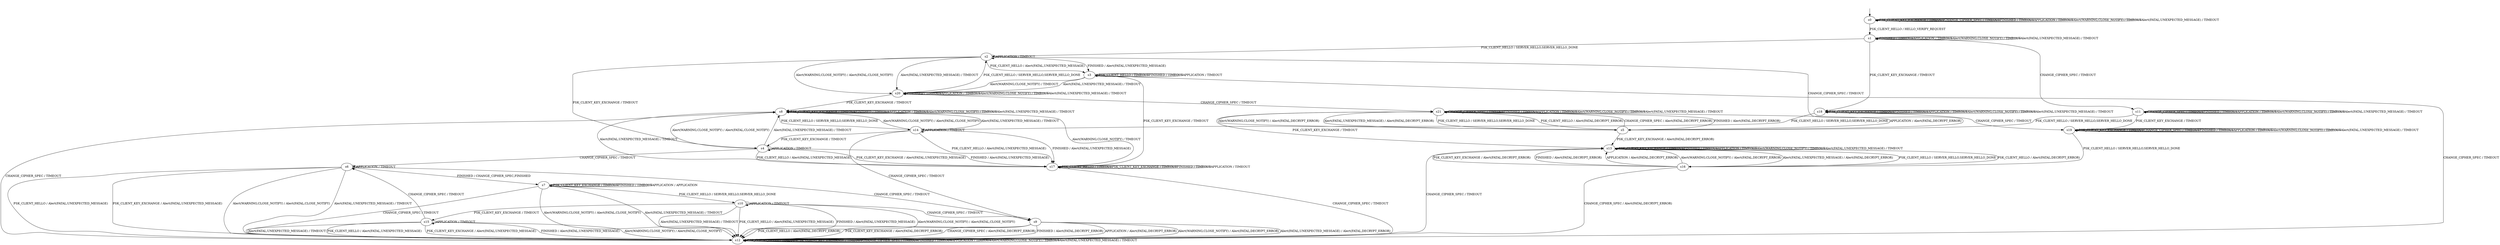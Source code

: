 digraph h5 {
s0 [label="s0"];
s1 [label="s1"];
s2 [label="s2"];
s11 [label="s11"];
s18 [label="s18"];
s3 [label="s3"];
s4 [label="s4"];
s5 [label="s5"];
s19 [label="s19"];
s20 [label="s20"];
s6 [label="s6"];
s8 [label="s8"];
s12 [label="s12"];
s13 [label="s13"];
s17 [label="s17"];
s21 [label="s21"];
s7 [label="s7"];
s9 [label="s9"];
s14 [label="s14"];
s16 [label="s16"];
s10 [label="s10"];
s15 [label="s15"];
s0 -> s1 [label="PSK_CLIENT_HELLO / HELLO_VERIFY_REQUEST"];
s0 -> s0 [label="PSK_CLIENT_KEY_EXCHANGE / TIMEOUT"];
s0 -> s0 [label="CHANGE_CIPHER_SPEC / TIMEOUT"];
s0 -> s0 [label="FINISHED / TIMEOUT"];
s0 -> s0 [label="APPLICATION / TIMEOUT"];
s0 -> s0 [label="Alert(WARNING,CLOSE_NOTIFY) / TIMEOUT"];
s0 -> s0 [label="Alert(FATAL,UNEXPECTED_MESSAGE) / TIMEOUT"];
s1 -> s2 [label="PSK_CLIENT_HELLO / SERVER_HELLO,SERVER_HELLO_DONE"];
s1 -> s18 [label="PSK_CLIENT_KEY_EXCHANGE / TIMEOUT"];
s1 -> s11 [label="CHANGE_CIPHER_SPEC / TIMEOUT"];
s1 -> s1 [label="FINISHED / TIMEOUT"];
s1 -> s1 [label="APPLICATION / TIMEOUT"];
s1 -> s1 [label="Alert(WARNING,CLOSE_NOTIFY) / TIMEOUT"];
s1 -> s1 [label="Alert(FATAL,UNEXPECTED_MESSAGE) / TIMEOUT"];
s2 -> s3 [label="PSK_CLIENT_HELLO / Alert(FATAL,UNEXPECTED_MESSAGE)"];
s2 -> s4 [label="PSK_CLIENT_KEY_EXCHANGE / TIMEOUT"];
s2 -> s5 [label="CHANGE_CIPHER_SPEC / TIMEOUT"];
s2 -> s3 [label="FINISHED / Alert(FATAL,UNEXPECTED_MESSAGE)"];
s2 -> s2 [label="APPLICATION / TIMEOUT"];
s2 -> s20 [label="Alert(WARNING,CLOSE_NOTIFY) / Alert(FATAL,CLOSE_NOTIFY)"];
s2 -> s20 [label="Alert(FATAL,UNEXPECTED_MESSAGE) / TIMEOUT"];
s11 -> s5 [label="PSK_CLIENT_HELLO / SERVER_HELLO,SERVER_HELLO_DONE"];
s11 -> s19 [label="PSK_CLIENT_KEY_EXCHANGE / TIMEOUT"];
s11 -> s11 [label="CHANGE_CIPHER_SPEC / TIMEOUT"];
s11 -> s11 [label="FINISHED / TIMEOUT"];
s11 -> s11 [label="APPLICATION / TIMEOUT"];
s11 -> s11 [label="Alert(WARNING,CLOSE_NOTIFY) / TIMEOUT"];
s11 -> s11 [label="Alert(FATAL,UNEXPECTED_MESSAGE) / TIMEOUT"];
s18 -> s14 [label="PSK_CLIENT_HELLO / SERVER_HELLO,SERVER_HELLO_DONE"];
s18 -> s18 [label="PSK_CLIENT_KEY_EXCHANGE / TIMEOUT"];
s18 -> s19 [label="CHANGE_CIPHER_SPEC / TIMEOUT"];
s18 -> s18 [label="FINISHED / TIMEOUT"];
s18 -> s18 [label="APPLICATION / TIMEOUT"];
s18 -> s18 [label="Alert(WARNING,CLOSE_NOTIFY) / TIMEOUT"];
s18 -> s18 [label="Alert(FATAL,UNEXPECTED_MESSAGE) / TIMEOUT"];
s3 -> s3 [label="PSK_CLIENT_HELLO / TIMEOUT"];
s3 -> s17 [label="PSK_CLIENT_KEY_EXCHANGE / TIMEOUT"];
s3 -> s12 [label="CHANGE_CIPHER_SPEC / TIMEOUT"];
s3 -> s3 [label="FINISHED / TIMEOUT"];
s3 -> s3 [label="APPLICATION / TIMEOUT"];
s3 -> s20 [label="Alert(WARNING,CLOSE_NOTIFY) / TIMEOUT"];
s3 -> s20 [label="Alert(FATAL,UNEXPECTED_MESSAGE) / TIMEOUT"];
s4 -> s17 [label="PSK_CLIENT_HELLO / Alert(FATAL,UNEXPECTED_MESSAGE)"];
s4 -> s17 [label="PSK_CLIENT_KEY_EXCHANGE / Alert(FATAL,UNEXPECTED_MESSAGE)"];
s4 -> s6 [label="CHANGE_CIPHER_SPEC / TIMEOUT"];
s4 -> s17 [label="FINISHED / Alert(FATAL,UNEXPECTED_MESSAGE)"];
s4 -> s4 [label="APPLICATION / TIMEOUT"];
s4 -> s8 [label="Alert(WARNING,CLOSE_NOTIFY) / Alert(FATAL,CLOSE_NOTIFY)"];
s4 -> s8 [label="Alert(FATAL,UNEXPECTED_MESSAGE) / TIMEOUT"];
s5 -> s21 [label="PSK_CLIENT_HELLO / Alert(FATAL,DECRYPT_ERROR)"];
s5 -> s13 [label="PSK_CLIENT_KEY_EXCHANGE / Alert(FATAL,DECRYPT_ERROR)"];
s5 -> s21 [label="CHANGE_CIPHER_SPEC / Alert(FATAL,DECRYPT_ERROR)"];
s5 -> s21 [label="FINISHED / Alert(FATAL,DECRYPT_ERROR)"];
s5 -> s21 [label="APPLICATION / Alert(FATAL,DECRYPT_ERROR)"];
s5 -> s21 [label="Alert(WARNING,CLOSE_NOTIFY) / Alert(FATAL,DECRYPT_ERROR)"];
s5 -> s21 [label="Alert(FATAL,UNEXPECTED_MESSAGE) / Alert(FATAL,DECRYPT_ERROR)"];
s19 -> s16 [label="PSK_CLIENT_HELLO / SERVER_HELLO,SERVER_HELLO_DONE"];
s19 -> s19 [label="PSK_CLIENT_KEY_EXCHANGE / TIMEOUT"];
s19 -> s19 [label="CHANGE_CIPHER_SPEC / TIMEOUT"];
s19 -> s19 [label="FINISHED / TIMEOUT"];
s19 -> s19 [label="APPLICATION / TIMEOUT"];
s19 -> s19 [label="Alert(WARNING,CLOSE_NOTIFY) / TIMEOUT"];
s19 -> s19 [label="Alert(FATAL,UNEXPECTED_MESSAGE) / TIMEOUT"];
s20 -> s2 [label="PSK_CLIENT_HELLO / SERVER_HELLO,SERVER_HELLO_DONE"];
s20 -> s8 [label="PSK_CLIENT_KEY_EXCHANGE / TIMEOUT"];
s20 -> s21 [label="CHANGE_CIPHER_SPEC / TIMEOUT"];
s20 -> s20 [label="FINISHED / TIMEOUT"];
s20 -> s20 [label="APPLICATION / TIMEOUT"];
s20 -> s20 [label="Alert(WARNING,CLOSE_NOTIFY) / TIMEOUT"];
s20 -> s20 [label="Alert(FATAL,UNEXPECTED_MESSAGE) / TIMEOUT"];
s6 -> s12 [label="PSK_CLIENT_HELLO / Alert(FATAL,UNEXPECTED_MESSAGE)"];
s6 -> s12 [label="PSK_CLIENT_KEY_EXCHANGE / Alert(FATAL,UNEXPECTED_MESSAGE)"];
s6 -> s9 [label="CHANGE_CIPHER_SPEC / TIMEOUT"];
s6 -> s7 [label="FINISHED / CHANGE_CIPHER_SPEC,FINISHED"];
s6 -> s6 [label="APPLICATION / TIMEOUT"];
s6 -> s12 [label="Alert(WARNING,CLOSE_NOTIFY) / Alert(FATAL,CLOSE_NOTIFY)"];
s6 -> s12 [label="Alert(FATAL,UNEXPECTED_MESSAGE) / TIMEOUT"];
s8 -> s14 [label="PSK_CLIENT_HELLO / SERVER_HELLO,SERVER_HELLO_DONE"];
s8 -> s8 [label="PSK_CLIENT_KEY_EXCHANGE / TIMEOUT"];
s8 -> s12 [label="CHANGE_CIPHER_SPEC / TIMEOUT"];
s8 -> s8 [label="FINISHED / TIMEOUT"];
s8 -> s8 [label="APPLICATION / TIMEOUT"];
s8 -> s8 [label="Alert(WARNING,CLOSE_NOTIFY) / TIMEOUT"];
s8 -> s8 [label="Alert(FATAL,UNEXPECTED_MESSAGE) / TIMEOUT"];
s12 -> s12 [label="PSK_CLIENT_HELLO / TIMEOUT"];
s12 -> s12 [label="PSK_CLIENT_KEY_EXCHANGE / TIMEOUT"];
s12 -> s12 [label="CHANGE_CIPHER_SPEC / TIMEOUT"];
s12 -> s12 [label="FINISHED / TIMEOUT"];
s12 -> s12 [label="APPLICATION / TIMEOUT"];
s12 -> s12 [label="Alert(WARNING,CLOSE_NOTIFY) / TIMEOUT"];
s12 -> s12 [label="Alert(FATAL,UNEXPECTED_MESSAGE) / TIMEOUT"];
s13 -> s16 [label="PSK_CLIENT_HELLO / SERVER_HELLO,SERVER_HELLO_DONE"];
s13 -> s13 [label="PSK_CLIENT_KEY_EXCHANGE / TIMEOUT"];
s13 -> s12 [label="CHANGE_CIPHER_SPEC / TIMEOUT"];
s13 -> s13 [label="FINISHED / TIMEOUT"];
s13 -> s13 [label="APPLICATION / TIMEOUT"];
s13 -> s13 [label="Alert(WARNING,CLOSE_NOTIFY) / TIMEOUT"];
s13 -> s13 [label="Alert(FATAL,UNEXPECTED_MESSAGE) / TIMEOUT"];
s17 -> s17 [label="PSK_CLIENT_HELLO / TIMEOUT"];
s17 -> s17 [label="PSK_CLIENT_KEY_EXCHANGE / TIMEOUT"];
s17 -> s12 [label="CHANGE_CIPHER_SPEC / TIMEOUT"];
s17 -> s17 [label="FINISHED / TIMEOUT"];
s17 -> s17 [label="APPLICATION / TIMEOUT"];
s17 -> s8 [label="Alert(WARNING,CLOSE_NOTIFY) / TIMEOUT"];
s17 -> s8 [label="Alert(FATAL,UNEXPECTED_MESSAGE) / TIMEOUT"];
s21 -> s5 [label="PSK_CLIENT_HELLO / SERVER_HELLO,SERVER_HELLO_DONE"];
s21 -> s13 [label="PSK_CLIENT_KEY_EXCHANGE / TIMEOUT"];
s21 -> s21 [label="CHANGE_CIPHER_SPEC / TIMEOUT"];
s21 -> s21 [label="FINISHED / TIMEOUT"];
s21 -> s21 [label="APPLICATION / TIMEOUT"];
s21 -> s21 [label="Alert(WARNING,CLOSE_NOTIFY) / TIMEOUT"];
s21 -> s21 [label="Alert(FATAL,UNEXPECTED_MESSAGE) / TIMEOUT"];
s7 -> s10 [label="PSK_CLIENT_HELLO / SERVER_HELLO,SERVER_HELLO_DONE"];
s7 -> s7 [label="PSK_CLIENT_KEY_EXCHANGE / TIMEOUT"];
s7 -> s12 [label="CHANGE_CIPHER_SPEC / TIMEOUT"];
s7 -> s7 [label="FINISHED / TIMEOUT"];
s7 -> s7 [label="APPLICATION / APPLICATION"];
s7 -> s12 [label="Alert(WARNING,CLOSE_NOTIFY) / Alert(FATAL,CLOSE_NOTIFY)"];
s7 -> s12 [label="Alert(FATAL,UNEXPECTED_MESSAGE) / TIMEOUT"];
s9 -> s12 [label="PSK_CLIENT_HELLO / Alert(FATAL,DECRYPT_ERROR)"];
s9 -> s12 [label="PSK_CLIENT_KEY_EXCHANGE / Alert(FATAL,DECRYPT_ERROR)"];
s9 -> s12 [label="CHANGE_CIPHER_SPEC / Alert(FATAL,DECRYPT_ERROR)"];
s9 -> s12 [label="FINISHED / Alert(FATAL,DECRYPT_ERROR)"];
s9 -> s12 [label="APPLICATION / Alert(FATAL,DECRYPT_ERROR)"];
s9 -> s12 [label="Alert(WARNING,CLOSE_NOTIFY) / Alert(FATAL,DECRYPT_ERROR)"];
s9 -> s12 [label="Alert(FATAL,UNEXPECTED_MESSAGE) / Alert(FATAL,DECRYPT_ERROR)"];
s14 -> s17 [label="PSK_CLIENT_HELLO / Alert(FATAL,UNEXPECTED_MESSAGE)"];
s14 -> s4 [label="PSK_CLIENT_KEY_EXCHANGE / TIMEOUT"];
s14 -> s9 [label="CHANGE_CIPHER_SPEC / TIMEOUT"];
s14 -> s17 [label="FINISHED / Alert(FATAL,UNEXPECTED_MESSAGE)"];
s14 -> s14 [label="APPLICATION / TIMEOUT"];
s14 -> s8 [label="Alert(WARNING,CLOSE_NOTIFY) / Alert(FATAL,CLOSE_NOTIFY)"];
s14 -> s8 [label="Alert(FATAL,UNEXPECTED_MESSAGE) / TIMEOUT"];
s16 -> s13 [label="PSK_CLIENT_HELLO / Alert(FATAL,DECRYPT_ERROR)"];
s16 -> s13 [label="PSK_CLIENT_KEY_EXCHANGE / Alert(FATAL,DECRYPT_ERROR)"];
s16 -> s12 [label="CHANGE_CIPHER_SPEC / Alert(FATAL,DECRYPT_ERROR)"];
s16 -> s13 [label="FINISHED / Alert(FATAL,DECRYPT_ERROR)"];
s16 -> s13 [label="APPLICATION / Alert(FATAL,DECRYPT_ERROR)"];
s16 -> s13 [label="Alert(WARNING,CLOSE_NOTIFY) / Alert(FATAL,DECRYPT_ERROR)"];
s16 -> s13 [label="Alert(FATAL,UNEXPECTED_MESSAGE) / Alert(FATAL,DECRYPT_ERROR)"];
s10 -> s12 [label="PSK_CLIENT_HELLO / Alert(FATAL,UNEXPECTED_MESSAGE)"];
s10 -> s15 [label="PSK_CLIENT_KEY_EXCHANGE / TIMEOUT"];
s10 -> s9 [label="CHANGE_CIPHER_SPEC / TIMEOUT"];
s10 -> s12 [label="FINISHED / Alert(FATAL,UNEXPECTED_MESSAGE)"];
s10 -> s10 [label="APPLICATION / TIMEOUT"];
s10 -> s12 [label="Alert(WARNING,CLOSE_NOTIFY) / Alert(FATAL,CLOSE_NOTIFY)"];
s10 -> s12 [label="Alert(FATAL,UNEXPECTED_MESSAGE) / TIMEOUT"];
s15 -> s12 [label="PSK_CLIENT_HELLO / Alert(FATAL,UNEXPECTED_MESSAGE)"];
s15 -> s12 [label="PSK_CLIENT_KEY_EXCHANGE / Alert(FATAL,UNEXPECTED_MESSAGE)"];
s15 -> s6 [label="CHANGE_CIPHER_SPEC / TIMEOUT"];
s15 -> s12 [label="FINISHED / Alert(FATAL,UNEXPECTED_MESSAGE)"];
s15 -> s15 [label="APPLICATION / TIMEOUT"];
s15 -> s12 [label="Alert(WARNING,CLOSE_NOTIFY) / Alert(FATAL,CLOSE_NOTIFY)"];
s15 -> s12 [label="Alert(FATAL,UNEXPECTED_MESSAGE) / TIMEOUT"];
__start0 [shape=none, label=""];
__start0 -> s0 [label=""];
}
